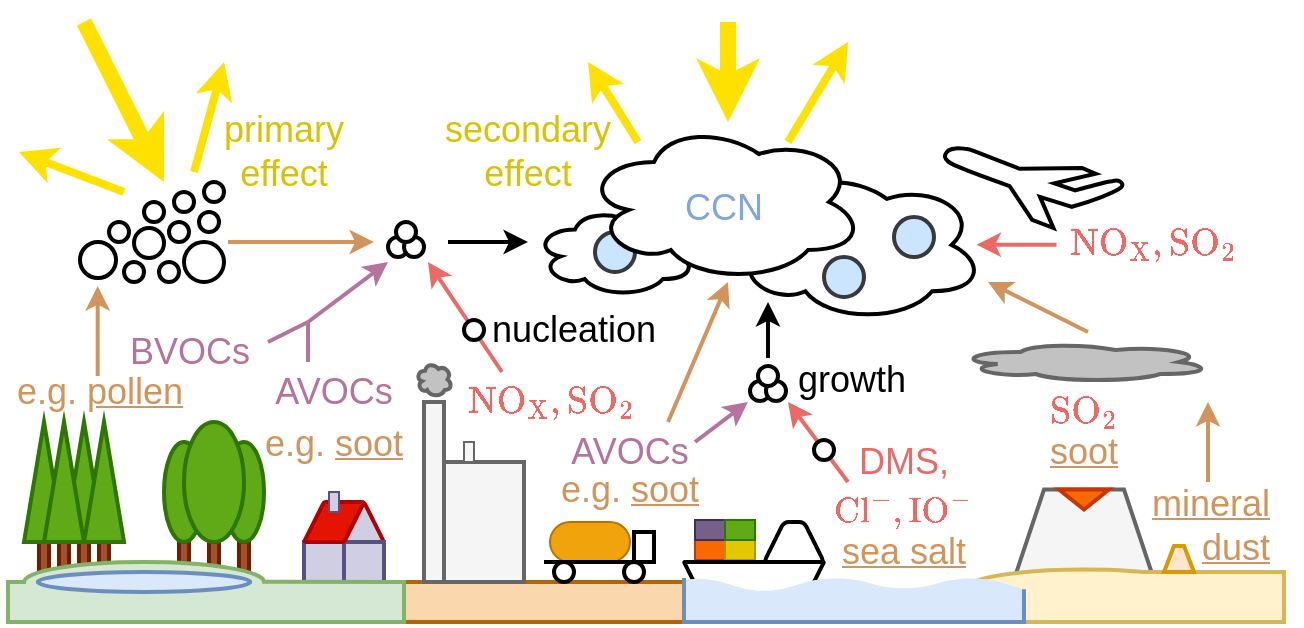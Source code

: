 <mxfile version="20.8.16" type="device"><diagram id="yYLD6bl5n5RT6UZHG3lN" name="Page-1"><mxGraphModel dx="734" dy="458" grid="1" gridSize="10" guides="1" tooltips="1" connect="1" arrows="1" fold="1" page="1" pageScale="1" pageWidth="827" pageHeight="1169" math="1" shadow="0"><root><mxCell id="0"/><mxCell id="1" parent="0"/><mxCell id="NB1ks3ADH_EdHZT1KbZ2-161" value="" style="ellipse;shape=cloud;whiteSpace=wrap;html=1;strokeWidth=2;" parent="1" vertex="1"><mxGeometry x="303.5" y="132.5" width="80" height="45" as="geometry"/></mxCell><mxCell id="RdmCtZ3X1dQ4g6wCya06-26" value="" style="ellipse;whiteSpace=wrap;html=1;aspect=fixed;rounded=0;shadow=0;labelBackgroundColor=none;labelBorderColor=none;strokeWidth=2;fillColor=#cce5ff;strokeColor=#36393d;" parent="1" vertex="1"><mxGeometry x="333.5" y="145" width="20" height="20" as="geometry"/></mxCell><mxCell id="NB1ks3ADH_EdHZT1KbZ2-160" value="" style="ellipse;shape=cloud;whiteSpace=wrap;html=1;strokeWidth=2;" parent="1" vertex="1"><mxGeometry x="398.5" y="113" width="129.5" height="77" as="geometry"/></mxCell><mxCell id="NB1ks3ADH_EdHZT1KbZ2-44" value="" style="rounded=0;whiteSpace=wrap;html=1;shadow=0;strokeColor=#C73500;strokeWidth=1;fillColor=#fa6800;fontColor=#000000;" parent="1" vertex="1"><mxGeometry x="383.5" y="299" width="15" height="10" as="geometry"/></mxCell><mxCell id="NB1ks3ADH_EdHZT1KbZ2-45" value="" style="rounded=0;whiteSpace=wrap;html=1;shadow=0;strokeColor=#B09500;strokeWidth=1;fillColor=#e3c800;fontColor=#000000;" parent="1" vertex="1"><mxGeometry x="398.5" y="299" width="15" height="10" as="geometry"/></mxCell><mxCell id="NB1ks3ADH_EdHZT1KbZ2-40" value="" style="shape=trapezoid;perimeter=trapezoidPerimeter;whiteSpace=wrap;html=1;fixedSize=1;rounded=1;shadow=0;strokeWidth=2;flipV=1;size=10;arcSize=1;" parent="1" vertex="1"><mxGeometry x="378" y="310" width="70" height="20" as="geometry"/></mxCell><mxCell id="NB1ks3ADH_EdHZT1KbZ2-37" value="" style="verticalLabelPosition=bottom;verticalAlign=top;html=1;shape=mxgraph.basic.wave2;dy=0.34;rounded=0;shadow=0;strokeColor=none;strokeWidth=2;fillColor=#dae8fc;" parent="1" vertex="1"><mxGeometry x="368" y="318" width="100" height="20" as="geometry"/></mxCell><mxCell id="NB1ks3ADH_EdHZT1KbZ2-66" value="" style="rounded=0;whiteSpace=wrap;html=1;shadow=0;strokeColor=#b46504;strokeWidth=2;fillColor=#fad7ac;" parent="1" vertex="1"><mxGeometry x="238" y="320" width="140" height="20" as="geometry"/></mxCell><mxCell id="NB1ks3ADH_EdHZT1KbZ2-54" value="" style="shape=trapezoid;perimeter=trapezoidPerimeter;whiteSpace=wrap;html=1;fixedSize=1;rounded=0;shadow=0;strokeWidth=2;fillColor=#f5f5f5;arcSize=0;strokeColor=#666666;fontColor=#333333;" parent="1" vertex="1"><mxGeometry x="538" y="273.75" width="80" height="60" as="geometry"/></mxCell><mxCell id="NB1ks3ADH_EdHZT1KbZ2-58" value="" style="ellipse;whiteSpace=wrap;html=1;strokeColor=#d6b656;strokeWidth=2;fillColor=#fff2cc;" parent="1" vertex="1"><mxGeometry x="518" y="313.75" width="120" height="20" as="geometry"/></mxCell><mxCell id="NB1ks3ADH_EdHZT1KbZ2-11" value="" style="rounded=0;whiteSpace=wrap;html=1;strokeColor=#6D1F00;strokeWidth=2;fillColor=#a0522d;fontColor=#ffffff;" parent="1" vertex="1"><mxGeometry x="55.5" y="300" width="5" height="20" as="geometry"/></mxCell><mxCell id="NB1ks3ADH_EdHZT1KbZ2-12" value="" style="rounded=0;whiteSpace=wrap;html=1;strokeColor=#6D1F00;strokeWidth=2;fillColor=#a0522d;fontColor=#ffffff;" parent="1" vertex="1"><mxGeometry x="65.5" y="300" width="5" height="20" as="geometry"/></mxCell><mxCell id="NB1ks3ADH_EdHZT1KbZ2-13" value="" style="rounded=0;whiteSpace=wrap;html=1;strokeColor=#6D1F00;strokeWidth=2;fillColor=#a0522d;fontColor=#ffffff;" parent="1" vertex="1"><mxGeometry x="75.5" y="300" width="5" height="20" as="geometry"/></mxCell><mxCell id="NB1ks3ADH_EdHZT1KbZ2-14" value="" style="rounded=0;whiteSpace=wrap;html=1;strokeColor=#6D1F00;strokeWidth=2;fillColor=#a0522d;fontColor=#ffffff;" parent="1" vertex="1"><mxGeometry x="85.5" y="300" width="5" height="20" as="geometry"/></mxCell><mxCell id="NB1ks3ADH_EdHZT1KbZ2-15" value="" style="rounded=0;whiteSpace=wrap;html=1;strokeColor=#6D1F00;strokeWidth=2;fillColor=#a0522d;fontColor=#ffffff;" parent="1" vertex="1"><mxGeometry x="140.5" y="300" width="5" height="20" as="geometry"/></mxCell><mxCell id="NB1ks3ADH_EdHZT1KbZ2-16" value="" style="rounded=0;whiteSpace=wrap;html=1;strokeColor=#6D1F00;strokeWidth=2;fillColor=#a0522d;fontColor=#ffffff;" parent="1" vertex="1"><mxGeometry x="125.5" y="300" width="5" height="20" as="geometry"/></mxCell><mxCell id="NB1ks3ADH_EdHZT1KbZ2-17" value="" style="rounded=0;whiteSpace=wrap;html=1;strokeColor=#6D1F00;strokeWidth=2;fillColor=#a0522d;fontColor=#ffffff;" parent="1" vertex="1"><mxGeometry x="155.5" y="300" width="5" height="20" as="geometry"/></mxCell><mxCell id="NB1ks3ADH_EdHZT1KbZ2-4" value="" style="triangle;whiteSpace=wrap;html=1;strokeColor=#2D7600;strokeWidth=2;fillColor=#60a917;direction=south;flipH=1;flipV=1;fontColor=#ffffff;" parent="1" vertex="1"><mxGeometry x="48" y="240" width="20" height="60" as="geometry"/></mxCell><mxCell id="NB1ks3ADH_EdHZT1KbZ2-6" value="" style="triangle;whiteSpace=wrap;html=1;strokeColor=#2D7600;strokeWidth=2;fillColor=#60a917;direction=south;flipH=1;flipV=1;fontColor=#ffffff;" parent="1" vertex="1"><mxGeometry x="68" y="240" width="20" height="60" as="geometry"/></mxCell><mxCell id="NB1ks3ADH_EdHZT1KbZ2-7" value="" style="triangle;whiteSpace=wrap;html=1;strokeColor=#2D7600;strokeWidth=2;fillColor=#60a917;direction=south;flipH=1;flipV=1;fontColor=#ffffff;" parent="1" vertex="1"><mxGeometry x="78" y="240" width="20" height="60" as="geometry"/></mxCell><mxCell id="NB1ks3ADH_EdHZT1KbZ2-5" value="" style="triangle;whiteSpace=wrap;html=1;strokeColor=#2D7600;strokeWidth=2;fillColor=#60a917;direction=south;flipH=1;flipV=1;fontColor=#ffffff;" parent="1" vertex="1"><mxGeometry x="58" y="240" width="20" height="60" as="geometry"/></mxCell><mxCell id="NB1ks3ADH_EdHZT1KbZ2-8" value="" style="ellipse;whiteSpace=wrap;html=1;strokeColor=#2D7600;strokeWidth=2;fillColor=#60a917;fontColor=#ffffff;" parent="1" vertex="1"><mxGeometry x="118" y="250" width="20" height="50" as="geometry"/></mxCell><mxCell id="NB1ks3ADH_EdHZT1KbZ2-10" value="" style="ellipse;whiteSpace=wrap;html=1;strokeColor=#2D7600;strokeWidth=2;fillColor=#60a917;fontColor=#ffffff;" parent="1" vertex="1"><mxGeometry x="148" y="250" width="20" height="50" as="geometry"/></mxCell><mxCell id="NB1ks3ADH_EdHZT1KbZ2-9" value="" style="ellipse;whiteSpace=wrap;html=1;strokeColor=#2D7600;strokeWidth=2;fillColor=#60a917;fontColor=#ffffff;" parent="1" vertex="1"><mxGeometry x="128" y="240" width="30" height="60" as="geometry"/></mxCell><mxCell id="NB1ks3ADH_EdHZT1KbZ2-18" value="" style="ellipse;whiteSpace=wrap;html=1;strokeColor=#82b366;strokeWidth=2;fillColor=#d5e8d4;" parent="1" vertex="1"><mxGeometry x="48" y="310" width="120" height="20" as="geometry"/></mxCell><mxCell id="NB1ks3ADH_EdHZT1KbZ2-20" value="" style="rounded=0;whiteSpace=wrap;html=1;strokeWidth=2;fillColor=#f5f5f5;fontColor=#333333;strokeColor=#666666;" parent="1" vertex="1"><mxGeometry x="248" y="260" width="50" height="60" as="geometry"/></mxCell><mxCell id="NB1ks3ADH_EdHZT1KbZ2-19" value="" style="rounded=0;whiteSpace=wrap;html=1;strokeWidth=2;fillColor=#f5f5f5;fontColor=#333333;strokeColor=#666666;" parent="1" vertex="1"><mxGeometry x="248" y="230" width="10" height="90" as="geometry"/></mxCell><mxCell id="NB1ks3ADH_EdHZT1KbZ2-21" value="" style="rounded=0;whiteSpace=wrap;html=1;strokeWidth=1;fillColor=#f5f5f5;fontColor=#333333;strokeColor=#666666;" parent="1" vertex="1"><mxGeometry x="268" y="250" width="5" height="10" as="geometry"/></mxCell><mxCell id="NB1ks3ADH_EdHZT1KbZ2-22" value="" style="triangle;whiteSpace=wrap;html=1;strokeColor=#B20000;strokeWidth=2;fillColor=#d0cee2;rotation=-90;rounded=1;shadow=0;arcSize=3;container=0;" parent="1" vertex="1"><mxGeometry x="208" y="280" width="20" height="20" as="geometry"/></mxCell><mxCell id="NB1ks3ADH_EdHZT1KbZ2-23" value="" style="rounded=0;whiteSpace=wrap;html=1;strokeColor=#56517e;strokeWidth=2;fillColor=#d0cee2;container=0;" parent="1" vertex="1"><mxGeometry x="188" y="300" width="20" height="20" as="geometry"/></mxCell><mxCell id="NB1ks3ADH_EdHZT1KbZ2-28" value="" style="rounded=0;whiteSpace=wrap;html=1;strokeColor=#56517e;strokeWidth=2;fillColor=#d0cee2;container=0;" parent="1" vertex="1"><mxGeometry x="208" y="300" width="20" height="20" as="geometry"/></mxCell><mxCell id="NB1ks3ADH_EdHZT1KbZ2-25" value="" style="shape=parallelogram;perimeter=parallelogramPerimeter;whiteSpace=wrap;html=1;fixedSize=1;strokeColor=#B20000;strokeWidth=2;fillColor=#e51400;fontColor=#ffffff;rounded=1;arcSize=2;size=10.0;container=0;perimeterSpacing=0;" parent="1" vertex="1"><mxGeometry x="188" y="280" width="30" height="20" as="geometry"/></mxCell><mxCell id="NB1ks3ADH_EdHZT1KbZ2-29" value="" style="rounded=0;whiteSpace=wrap;html=1;strokeWidth=1;fillColor=#d0cee2;strokeColor=#56517e;" parent="1" vertex="1"><mxGeometry x="200.5" y="275" width="5" height="10" as="geometry"/></mxCell><mxCell id="NB1ks3ADH_EdHZT1KbZ2-30" value="" style="rounded=1;whiteSpace=wrap;html=1;shadow=0;strokeColor=#BD7000;strokeWidth=1;fillColor=#f0a30a;arcSize=50;fontColor=#000000;" parent="1" vertex="1"><mxGeometry x="311" y="290" width="40" height="20" as="geometry"/></mxCell><mxCell id="NB1ks3ADH_EdHZT1KbZ2-33" value="" style="endArrow=none;html=1;rounded=0;strokeWidth=2;" parent="1" edge="1"><mxGeometry width="50" height="50" relative="1" as="geometry"><mxPoint x="308" y="310" as="sourcePoint"/><mxPoint x="358" y="310" as="targetPoint"/></mxGeometry></mxCell><mxCell id="NB1ks3ADH_EdHZT1KbZ2-35" value="" style="rounded=0;whiteSpace=wrap;html=1;shadow=0;strokeWidth=2;" parent="1" vertex="1"><mxGeometry x="353" y="295" width="10" height="15" as="geometry"/></mxCell><mxCell id="NB1ks3ADH_EdHZT1KbZ2-38" value="" style="verticalLabelPosition=bottom;verticalAlign=top;html=1;shape=mxgraph.basic.wave2;dy=0.27;rounded=0;shadow=0;strokeColor=none;strokeWidth=2;fillColor=#dae8fc;" parent="1" vertex="1"><mxGeometry x="438" y="318" width="100" height="20" as="geometry"/></mxCell><mxCell id="NB1ks3ADH_EdHZT1KbZ2-41" value="" style="shape=trapezoid;perimeter=trapezoidPerimeter;whiteSpace=wrap;html=1;fixedSize=1;rounded=1;shadow=0;strokeWidth=2;flipV=0;size=10;arcSize=5;" parent="1" vertex="1"><mxGeometry x="418" y="290" width="30" height="20" as="geometry"/></mxCell><mxCell id="NB1ks3ADH_EdHZT1KbZ2-42" value="" style="verticalLabelPosition=bottom;html=1;verticalAlign=top;strokeWidth=2;shape=mxgraph.lean_mapping.airplane_7;rounded=0;shadow=0;flipH=1;" parent="1" vertex="1"><mxGeometry x="508" y="103" width="90" height="40" as="geometry"/></mxCell><mxCell id="NB1ks3ADH_EdHZT1KbZ2-46" value="" style="rounded=0;whiteSpace=wrap;html=1;shadow=0;strokeColor=#432D57;strokeWidth=1;fillColor=#76608a;fontColor=#ffffff;" parent="1" vertex="1"><mxGeometry x="383.5" y="289" width="15" height="10" as="geometry"/></mxCell><mxCell id="NB1ks3ADH_EdHZT1KbZ2-47" value="" style="rounded=0;whiteSpace=wrap;html=1;shadow=0;strokeColor=#2D7600;strokeWidth=1;fillColor=#60a917;fontColor=#ffffff;" parent="1" vertex="1"><mxGeometry x="398.5" y="289" width="15" height="10" as="geometry"/></mxCell><mxCell id="NB1ks3ADH_EdHZT1KbZ2-50" value="" style="rounded=0;whiteSpace=wrap;html=1;shadow=0;strokeColor=none;strokeWidth=2;fillColor=#d5e8d4;" parent="1" vertex="1"><mxGeometry x="40.5" y="320" width="197.5" height="20" as="geometry"/></mxCell><mxCell id="NB1ks3ADH_EdHZT1KbZ2-51" value="" style="rounded=0;whiteSpace=wrap;html=1;shadow=0;strokeColor=none;strokeWidth=1;fillColor=#dae8fc;" parent="1" vertex="1"><mxGeometry x="378" y="330" width="210" height="10" as="geometry"/></mxCell><mxCell id="NB1ks3ADH_EdHZT1KbZ2-55" value="" style="verticalLabelPosition=bottom;verticalAlign=top;html=1;shape=mxgraph.basic.wave2;dy=0.36;rounded=0;shadow=0;strokeColor=none;strokeWidth=2;fillColor=#dae8fc;" parent="1" vertex="1"><mxGeometry x="508" y="318" width="100" height="20" as="geometry"/></mxCell><mxCell id="NB1ks3ADH_EdHZT1KbZ2-56" value="" style="verticalLabelPosition=bottom;verticalAlign=top;html=1;shape=mxgraph.basic.wave2;dy=0.27;rounded=0;shadow=0;strokeColor=none;strokeWidth=2;fillColor=#dae8fc;" parent="1" vertex="1"><mxGeometry x="578" y="318" width="100" height="20" as="geometry"/></mxCell><mxCell id="NB1ks3ADH_EdHZT1KbZ2-57" value="" style="triangle;whiteSpace=wrap;html=1;rounded=0;shadow=0;strokeColor=#C73500;strokeWidth=2;fillColor=#fa6800;rotation=90;fontColor=#000000;" parent="1" vertex="1"><mxGeometry x="573" y="266.25" width="10" height="25" as="geometry"/></mxCell><mxCell id="NB1ks3ADH_EdHZT1KbZ2-31" value="" style="ellipse;whiteSpace=wrap;html=1;aspect=fixed;rounded=1;shadow=0;strokeWidth=2;" parent="1" vertex="1"><mxGeometry x="313" y="310" width="10" height="10" as="geometry"/></mxCell><mxCell id="NB1ks3ADH_EdHZT1KbZ2-32" value="" style="ellipse;whiteSpace=wrap;html=1;aspect=fixed;rounded=1;shadow=0;strokeWidth=2;" parent="1" vertex="1"><mxGeometry x="348" y="310" width="10" height="10" as="geometry"/></mxCell><mxCell id="NB1ks3ADH_EdHZT1KbZ2-60" value="" style="endArrow=none;html=1;rounded=0;shadow=0;sketch=0;strokeWidth=2;elbow=vertical;exitX=0;exitY=0;exitDx=0;exitDy=0;fillColor=#d5e8d4;strokeColor=#82b366;entryX=0.043;entryY=0;entryDx=0;entryDy=0;entryPerimeter=0;" parent="1" source="NB1ks3ADH_EdHZT1KbZ2-50" target="NB1ks3ADH_EdHZT1KbZ2-50" edge="1"><mxGeometry width="50" height="50" relative="1" as="geometry"><mxPoint x="118" y="340" as="sourcePoint"/><mxPoint x="28" y="320" as="targetPoint"/></mxGeometry></mxCell><mxCell id="NB1ks3ADH_EdHZT1KbZ2-63" value="" style="ellipse;whiteSpace=wrap;html=1;strokeColor=#6c8ebf;strokeWidth=2;fillColor=#dae8fc;" parent="1" vertex="1"><mxGeometry x="54.88" y="315" width="106.25" height="10" as="geometry"/></mxCell><mxCell id="NB1ks3ADH_EdHZT1KbZ2-64" value="" style="endArrow=none;html=1;rounded=0;shadow=0;sketch=0;strokeWidth=2;elbow=vertical;entryX=1;entryY=0;entryDx=0;entryDy=0;fillColor=#d5e8d4;strokeColor=#82b366;exitX=0.641;exitY=-0.005;exitDx=0;exitDy=0;exitPerimeter=0;" parent="1" source="NB1ks3ADH_EdHZT1KbZ2-50" target="NB1ks3ADH_EdHZT1KbZ2-50" edge="1"><mxGeometry width="50" height="50" relative="1" as="geometry"><mxPoint x="178" y="310" as="sourcePoint"/><mxPoint x="234.562" y="319.98" as="targetPoint"/></mxGeometry></mxCell><mxCell id="NB1ks3ADH_EdHZT1KbZ2-65" value="" style="endArrow=none;html=1;rounded=0;shadow=0;sketch=0;strokeWidth=2;edgeStyle=elbowEdgeStyle;movable=1;resizable=1;rotatable=1;deletable=1;editable=1;connectable=1;elbow=vertical;fillColor=#d5e8d4;strokeColor=#82b366;" parent="1" edge="1"><mxGeometry width="50" height="50" relative="1" as="geometry"><mxPoint x="40" y="319" as="sourcePoint"/><mxPoint x="238" y="319" as="targetPoint"/><Array as="points"><mxPoint x="190.5" y="340"/></Array></mxGeometry></mxCell><mxCell id="NB1ks3ADH_EdHZT1KbZ2-67" value="BVOCs" style="text;html=1;strokeColor=none;fillColor=none;align=center;verticalAlign=middle;whiteSpace=wrap;rounded=0;shadow=0;strokeWidth=2;fontColor=#B5739D;fontSize=18;" parent="1" vertex="1"><mxGeometry x="101.13" y="190" width="60" height="30" as="geometry"/></mxCell><mxCell id="NB1ks3ADH_EdHZT1KbZ2-69" value="e.g. &lt;u&gt;pollen&lt;/u&gt;" style="text;html=1;strokeColor=none;fillColor=none;align=center;verticalAlign=middle;whiteSpace=wrap;rounded=0;shadow=0;strokeWidth=2;fontColor=#D1945C;fontSize=18;" parent="1" vertex="1"><mxGeometry x="40.5" y="210" width="90" height="30" as="geometry"/></mxCell><mxCell id="NB1ks3ADH_EdHZT1KbZ2-70" value="AVOCs" style="text;html=1;strokeColor=none;fillColor=none;align=center;verticalAlign=middle;whiteSpace=wrap;rounded=0;shadow=0;strokeWidth=2;fontColor=#B5739D;fontSize=18;" parent="1" vertex="1"><mxGeometry x="173" y="210" width="60" height="30" as="geometry"/></mxCell><mxCell id="NB1ks3ADH_EdHZT1KbZ2-71" value="e.g. &lt;u&gt;soot&lt;/u&gt;" style="text;html=1;strokeColor=none;fillColor=none;align=center;verticalAlign=middle;whiteSpace=wrap;rounded=0;shadow=0;strokeWidth=2;fontColor=#D1945C;fontSize=18;" parent="1" vertex="1"><mxGeometry x="163" y="236.25" width="80" height="30" as="geometry"/></mxCell><mxCell id="NB1ks3ADH_EdHZT1KbZ2-72" value="$$\text{NO}_\text{X}, \text{SO}_2$$" style="text;html=1;strokeColor=none;fillColor=none;align=center;verticalAlign=middle;whiteSpace=wrap;rounded=0;shadow=0;strokeWidth=2;fontColor=#EA6B66;fontSize=16;" parent="1" vertex="1"><mxGeometry x="262" y="215" width="100" height="30" as="geometry"/></mxCell><mxCell id="NB1ks3ADH_EdHZT1KbZ2-74" value="e.g. &lt;u&gt;soot&lt;/u&gt;" style="text;html=1;strokeColor=none;fillColor=none;align=center;verticalAlign=middle;whiteSpace=wrap;rounded=0;shadow=0;strokeWidth=2;fontColor=#D1945C;fontSize=18;" parent="1" vertex="1"><mxGeometry x="311" y="259" width="80" height="30" as="geometry"/></mxCell><mxCell id="NB1ks3ADH_EdHZT1KbZ2-75" value="&lt;u&gt;sea salt&lt;/u&gt;" style="text;html=1;strokeColor=none;fillColor=none;align=center;verticalAlign=middle;whiteSpace=wrap;rounded=0;shadow=0;strokeWidth=2;fontColor=#D1945C;fontSize=18;" parent="1" vertex="1"><mxGeometry x="448" y="290" width="80" height="30" as="geometry"/></mxCell><mxCell id="NB1ks3ADH_EdHZT1KbZ2-76" value="&lt;u&gt;mineral dust&lt;/u&gt;" style="text;html=1;strokeColor=none;fillColor=none;align=right;verticalAlign=middle;whiteSpace=wrap;rounded=0;shadow=0;strokeWidth=2;fontColor=#D1945C;fontSize=18;" parent="1" vertex="1"><mxGeometry x="593" y="270" width="80" height="43.75" as="geometry"/></mxCell><mxCell id="NB1ks3ADH_EdHZT1KbZ2-77" value="$$\text{SO}_2$$" style="text;html=1;strokeColor=none;fillColor=none;align=center;verticalAlign=middle;whiteSpace=wrap;rounded=0;shadow=0;strokeWidth=2;fontColor=#EA6B66;fontSize=16;glass=0;" parent="1" vertex="1"><mxGeometry x="548" y="220" width="60" height="30" as="geometry"/></mxCell><mxCell id="NB1ks3ADH_EdHZT1KbZ2-78" value="&lt;u&gt;soot&lt;/u&gt;" style="text;html=1;strokeColor=none;fillColor=none;align=center;verticalAlign=middle;whiteSpace=wrap;rounded=0;shadow=0;strokeWidth=2;fontColor=#D1945C;fontSize=18;" parent="1" vertex="1"><mxGeometry x="548" y="240" width="60" height="30" as="geometry"/></mxCell><mxCell id="NB1ks3ADH_EdHZT1KbZ2-79" value="AVOCs" style="text;html=1;strokeColor=none;fillColor=none;align=center;verticalAlign=middle;whiteSpace=wrap;rounded=0;shadow=0;strokeWidth=2;fontColor=#B5739D;fontSize=18;" parent="1" vertex="1"><mxGeometry x="321" y="240" width="60" height="30" as="geometry"/></mxCell><mxCell id="NB1ks3ADH_EdHZT1KbZ2-81" value="" style="ellipse;whiteSpace=wrap;html=1;aspect=fixed;rounded=0;shadow=0;labelBackgroundColor=none;labelBorderColor=none;strokeWidth=2;" parent="1" vertex="1"><mxGeometry x="76" y="150" width="18" height="18" as="geometry"/></mxCell><mxCell id="NB1ks3ADH_EdHZT1KbZ2-84" value="" style="ellipse;whiteSpace=wrap;html=1;aspect=fixed;rounded=0;shadow=0;labelBackgroundColor=none;labelBorderColor=none;strokeWidth=2;" parent="1" vertex="1"><mxGeometry x="90.5" y="140" width="10" height="10" as="geometry"/></mxCell><mxCell id="NB1ks3ADH_EdHZT1KbZ2-85" value="" style="ellipse;whiteSpace=wrap;html=1;aspect=fixed;rounded=0;shadow=0;labelBackgroundColor=none;labelBorderColor=none;strokeWidth=2;" parent="1" vertex="1"><mxGeometry x="98" y="160" width="10" height="10" as="geometry"/></mxCell><mxCell id="NB1ks3ADH_EdHZT1KbZ2-86" value="" style="ellipse;whiteSpace=wrap;html=1;aspect=fixed;rounded=0;shadow=0;labelBackgroundColor=none;labelBorderColor=none;strokeWidth=2;" parent="1" vertex="1"><mxGeometry x="103.01" y="143" width="15" height="15" as="geometry"/></mxCell><mxCell id="NB1ks3ADH_EdHZT1KbZ2-87" value="" style="ellipse;whiteSpace=wrap;html=1;aspect=fixed;rounded=0;shadow=0;labelBackgroundColor=none;labelBorderColor=none;strokeWidth=2;" parent="1" vertex="1"><mxGeometry x="108" y="130" width="10" height="10" as="geometry"/></mxCell><mxCell id="NB1ks3ADH_EdHZT1KbZ2-88" value="" style="ellipse;whiteSpace=wrap;html=1;aspect=fixed;rounded=0;shadow=0;labelBackgroundColor=none;labelBorderColor=none;strokeWidth=2;" parent="1" vertex="1"><mxGeometry x="115.5" y="160" width="10" height="10" as="geometry"/></mxCell><mxCell id="NB1ks3ADH_EdHZT1KbZ2-89" value="" style="ellipse;whiteSpace=wrap;html=1;aspect=fixed;rounded=0;shadow=0;labelBackgroundColor=none;labelBorderColor=none;strokeWidth=2;" parent="1" vertex="1"><mxGeometry x="120.5" y="140" width="10" height="10" as="geometry"/></mxCell><mxCell id="NB1ks3ADH_EdHZT1KbZ2-90" value="" style="ellipse;whiteSpace=wrap;html=1;aspect=fixed;rounded=0;shadow=0;labelBackgroundColor=none;labelBorderColor=none;strokeWidth=2;" parent="1" vertex="1"><mxGeometry x="128" y="150" width="20" height="20" as="geometry"/></mxCell><mxCell id="NB1ks3ADH_EdHZT1KbZ2-91" value="" style="ellipse;whiteSpace=wrap;html=1;aspect=fixed;rounded=0;shadow=0;labelBackgroundColor=none;labelBorderColor=none;strokeWidth=2;" parent="1" vertex="1"><mxGeometry x="123" y="125" width="10" height="10" as="geometry"/></mxCell><mxCell id="NB1ks3ADH_EdHZT1KbZ2-92" value="" style="ellipse;whiteSpace=wrap;html=1;aspect=fixed;rounded=0;shadow=0;labelBackgroundColor=none;labelBorderColor=none;strokeWidth=2;" parent="1" vertex="1"><mxGeometry x="135.5" y="135" width="10" height="10" as="geometry"/></mxCell><mxCell id="NB1ks3ADH_EdHZT1KbZ2-94" value="" style="ellipse;whiteSpace=wrap;html=1;aspect=fixed;rounded=0;shadow=0;labelBackgroundColor=none;labelBorderColor=none;strokeWidth=2;" parent="1" vertex="1"><mxGeometry x="138" y="120" width="10" height="10" as="geometry"/></mxCell><mxCell id="NB1ks3ADH_EdHZT1KbZ2-96" value="" style="endArrow=classic;html=1;rounded=0;shadow=0;sketch=0;strokeWidth=8;fontColor=#7EA6E0;elbow=vertical;fillColor=#e3c800;strokeColor=#FFE100;" parent="1" edge="1"><mxGeometry width="50" height="50" relative="1" as="geometry"><mxPoint x="78" y="40" as="sourcePoint"/><mxPoint x="118" y="120" as="targetPoint"/></mxGeometry></mxCell><mxCell id="NB1ks3ADH_EdHZT1KbZ2-97" value="" style="endArrow=none;html=1;rounded=0;shadow=0;sketch=0;strokeWidth=4;fontColor=#7EA6E0;elbow=vertical;fillColor=#e3c800;strokeColor=#FFE100;startArrow=classic;startFill=1;endFill=0;" parent="1" edge="1"><mxGeometry width="50" height="50" relative="1" as="geometry"><mxPoint x="45.5" y="105" as="sourcePoint"/><mxPoint x="98" y="125" as="targetPoint"/></mxGeometry></mxCell><mxCell id="NB1ks3ADH_EdHZT1KbZ2-98" value="" style="endArrow=none;html=1;rounded=0;shadow=0;sketch=0;strokeWidth=4;fontColor=#7EA6E0;elbow=vertical;fillColor=#e3c800;strokeColor=#FFE100;startArrow=classic;startFill=1;endFill=0;" parent="1" edge="1"><mxGeometry width="50" height="50" relative="1" as="geometry"><mxPoint x="148" y="60" as="sourcePoint"/><mxPoint x="133" y="115" as="targetPoint"/></mxGeometry></mxCell><mxCell id="NB1ks3ADH_EdHZT1KbZ2-103" value="" style="ellipse;shape=cloud;whiteSpace=wrap;html=1;strokeWidth=2;" parent="1" vertex="1"><mxGeometry x="328" y="90" width="140" height="80" as="geometry"/></mxCell><mxCell id="NB1ks3ADH_EdHZT1KbZ2-104" value="" style="endArrow=none;html=1;rounded=0;shadow=0;sketch=0;strokeWidth=4;fontColor=#7EA6E0;elbow=vertical;fillColor=#e3c800;strokeColor=#FFE100;startArrow=classic;startFill=1;endFill=0;" parent="1" edge="1"><mxGeometry x="-1" y="113" width="50" height="50" relative="1" as="geometry"><mxPoint x="460" y="50" as="sourcePoint"/><mxPoint x="430" y="100" as="targetPoint"/><mxPoint x="1" y="-7" as="offset"/></mxGeometry></mxCell><mxCell id="NB1ks3ADH_EdHZT1KbZ2-105" value="" style="endArrow=none;html=1;rounded=0;shadow=0;sketch=0;strokeWidth=4;fontColor=#7EA6E0;elbow=vertical;fillColor=#e3c800;strokeColor=#FFE100;startArrow=classic;startFill=1;endFill=0;" parent="1" edge="1"><mxGeometry x="-1" y="113" width="50" height="50" relative="1" as="geometry"><mxPoint x="330" y="60" as="sourcePoint"/><mxPoint x="355" y="100" as="targetPoint"/><mxPoint x="1" y="-7" as="offset"/></mxGeometry></mxCell><mxCell id="NB1ks3ADH_EdHZT1KbZ2-116" value="$$\text{NO}_\text{X}, \text{SO}_2$$" style="text;strokeColor=none;fillColor=none;align=center;verticalAlign=middle;rounded=0;shadow=0;strokeWidth=2;fontColor=#EA6B66;html=1;whiteSpace=wrap;labelBorderColor=none;labelBackgroundColor=none;fontSize=16;fontStyle=0;horizontal=1;" parent="1" vertex="1"><mxGeometry x="568" y="135.5" width="90" height="30" as="geometry"/></mxCell><mxCell id="NB1ks3ADH_EdHZT1KbZ2-118" value="CCN" style="text;html=1;strokeColor=none;fillColor=none;align=center;verticalAlign=middle;whiteSpace=wrap;rounded=0;shadow=0;strokeWidth=2;fontColor=#7EA6E0;fontSize=18;" parent="1" vertex="1"><mxGeometry x="363" y="113" width="70" height="40" as="geometry"/></mxCell><mxCell id="NB1ks3ADH_EdHZT1KbZ2-130" value="" style="rounded=0;whiteSpace=wrap;html=1;shadow=0;labelBackgroundColor=none;labelBorderColor=none;strokeColor=none;strokeWidth=2;fontSize=18;fillColor=#fff2cc;" parent="1" vertex="1"><mxGeometry x="548" y="316" width="130" height="25" as="geometry"/></mxCell><mxCell id="NB1ks3ADH_EdHZT1KbZ2-136" value="" style="endArrow=none;html=1;rounded=0;shadow=0;sketch=0;strokeWidth=2;edgeStyle=elbowEdgeStyle;movable=1;resizable=1;rotatable=1;deletable=1;editable=1;connectable=1;elbow=vertical;fillColor=#fff2cc;strokeColor=#d6b656;" parent="1" edge="1"><mxGeometry width="50" height="50" relative="1" as="geometry"><mxPoint x="548" y="330" as="sourcePoint"/><mxPoint x="678" y="320" as="targetPoint"/><Array as="points"><mxPoint x="618" y="340"/></Array></mxGeometry></mxCell><mxCell id="NB1ks3ADH_EdHZT1KbZ2-138" value="" style="endArrow=none;html=1;rounded=0;shadow=0;sketch=0;strokeWidth=2;edgeStyle=elbowEdgeStyle;movable=1;resizable=1;rotatable=1;deletable=1;editable=1;connectable=1;elbow=vertical;fillColor=#fff2cc;strokeColor=#d6b656;exitX=0.25;exitY=0;exitDx=0;exitDy=0;" parent="1" edge="1"><mxGeometry width="50" height="50" relative="1" as="geometry"><mxPoint x="607.5" y="315" as="sourcePoint"/><mxPoint x="678" y="340" as="targetPoint"/><Array as="points"><mxPoint x="645" y="315"/><mxPoint x="645" y="315"/></Array></mxGeometry></mxCell><mxCell id="NB1ks3ADH_EdHZT1KbZ2-59" value="" style="endArrow=none;html=1;rounded=0;shadow=0;sketch=0;strokeWidth=2;edgeStyle=elbowEdgeStyle;movable=1;resizable=1;rotatable=1;deletable=1;editable=1;connectable=1;elbow=vertical;fillColor=#dae8fc;strokeColor=#6c8ebf;entryX=0;entryY=0.304;entryDx=0;entryDy=0;entryPerimeter=0;" parent="1" target="NB1ks3ADH_EdHZT1KbZ2-130" edge="1"><mxGeometry width="50" height="50" relative="1" as="geometry"><mxPoint x="378" y="318" as="sourcePoint"/><mxPoint x="578" y="320" as="targetPoint"/><Array as="points"><mxPoint x="528" y="340"/></Array></mxGeometry></mxCell><mxCell id="NB1ks3ADH_EdHZT1KbZ2-131" value="" style="shape=trapezoid;perimeter=trapezoidPerimeter;whiteSpace=wrap;html=1;fixedSize=1;rounded=0;shadow=0;labelBackgroundColor=none;labelBorderColor=none;strokeColor=#d79b00;strokeWidth=2;fontSize=18;fillColor=#ffe6cc;size=5;" parent="1" vertex="1"><mxGeometry x="618" y="302" width="15" height="13" as="geometry"/></mxCell><mxCell id="NB1ks3ADH_EdHZT1KbZ2-150" value="" style="endArrow=classic;html=1;rounded=0;shadow=0;sketch=0;strokeWidth=8;fontColor=#7EA6E0;elbow=vertical;fillColor=#e3c800;strokeColor=#FFE100;" parent="1" edge="1"><mxGeometry width="50" height="50" relative="1" as="geometry"><mxPoint x="400" y="40" as="sourcePoint"/><mxPoint x="400" y="90" as="targetPoint"/></mxGeometry></mxCell><mxCell id="NB1ks3ADH_EdHZT1KbZ2-154" value="primary&lt;br&gt;effect" style="text;html=1;strokeColor=none;fillColor=none;align=center;verticalAlign=middle;whiteSpace=wrap;rounded=0;shadow=0;labelBackgroundColor=none;labelBorderColor=none;strokeWidth=2;fontSize=18;fontColor=#DBC200;" parent="1" vertex="1"><mxGeometry x="148" y="90" width="60" height="30" as="geometry"/></mxCell><mxCell id="NB1ks3ADH_EdHZT1KbZ2-157" value="secondary&lt;br&gt;effect" style="text;html=1;strokeColor=none;fillColor=none;align=center;verticalAlign=middle;whiteSpace=wrap;rounded=0;shadow=0;labelBackgroundColor=none;labelBorderColor=none;strokeWidth=2;fontSize=18;fontColor=#DBC200;" parent="1" vertex="1"><mxGeometry x="255" y="90" width="90" height="30" as="geometry"/></mxCell><mxCell id="NB1ks3ADH_EdHZT1KbZ2-165" value="" style="ellipse;shape=cloud;whiteSpace=wrap;html=1;strokeWidth=2;fillColor=#C2C2C2;fontColor=#333333;strokeColor=#666666;" parent="1" vertex="1"><mxGeometry x="514.5" y="200" width="127" height="20" as="geometry"/></mxCell><mxCell id="NB1ks3ADH_EdHZT1KbZ2-167" value="" style="ellipse;shape=cloud;whiteSpace=wrap;html=1;strokeWidth=2;fillColor=#C2C2C2;fontColor=#333333;strokeColor=#666666;" parent="1" vertex="1"><mxGeometry x="244" y="210" width="18" height="17.5" as="geometry"/></mxCell><mxCell id="RdmCtZ3X1dQ4g6wCya06-6" value="" style="endArrow=classic;html=1;rounded=0;strokeWidth=2;fontColor=default;strokeColor=#D1945C;" parent="1" edge="1"><mxGeometry x="-1" y="-41" width="50" height="50" relative="1" as="geometry"><mxPoint x="84.83" y="217" as="sourcePoint"/><mxPoint x="84.83" y="172" as="targetPoint"/><mxPoint x="-1" y="10" as="offset"/></mxGeometry></mxCell><mxCell id="RdmCtZ3X1dQ4g6wCya06-7" value="" style="endArrow=classic;html=1;rounded=0;strokeColor=#B5739D;strokeWidth=2;fontColor=#B5739D;" parent="1" edge="1"><mxGeometry width="50" height="50" relative="1" as="geometry"><mxPoint x="190" y="190" as="sourcePoint"/><mxPoint x="230" y="160" as="targetPoint"/></mxGeometry></mxCell><mxCell id="RdmCtZ3X1dQ4g6wCya06-8" value="" style="endArrow=classic;html=1;rounded=0;strokeColor=#EA6B66;strokeWidth=2;fontColor=default;exitX=0.25;exitY=0;exitDx=0;exitDy=0;" parent="1" source="NB1ks3ADH_EdHZT1KbZ2-72" edge="1"><mxGeometry width="50" height="50" relative="1" as="geometry"><mxPoint x="280" y="210" as="sourcePoint"/><mxPoint x="250" y="160" as="targetPoint"/></mxGeometry></mxCell><mxCell id="RdmCtZ3X1dQ4g6wCya06-9" value="" style="ellipse;whiteSpace=wrap;html=1;aspect=fixed;rounded=0;shadow=0;labelBackgroundColor=none;labelBorderColor=none;strokeWidth=2;" parent="1" vertex="1"><mxGeometry x="268" y="189" width="10" height="10" as="geometry"/></mxCell><mxCell id="RdmCtZ3X1dQ4g6wCya06-16" value="" style="endArrow=classic;html=1;rounded=0;strokeColor=default;strokeWidth=2;fontColor=#B5739D;" parent="1" edge="1"><mxGeometry width="50" height="50" relative="1" as="geometry"><mxPoint x="260" y="150" as="sourcePoint"/><mxPoint x="300" y="150" as="targetPoint"/></mxGeometry></mxCell><mxCell id="RdmCtZ3X1dQ4g6wCya06-17" value="" style="group" parent="1" vertex="1" connectable="0"><mxGeometry x="230" y="140" width="18" height="17.5" as="geometry"/></mxCell><mxCell id="RdmCtZ3X1dQ4g6wCya06-11" value="" style="ellipse;whiteSpace=wrap;html=1;aspect=fixed;rounded=0;shadow=0;labelBackgroundColor=none;labelBorderColor=none;strokeWidth=2;" parent="RdmCtZ3X1dQ4g6wCya06-17" vertex="1"><mxGeometry y="7.5" width="10" height="10" as="geometry"/></mxCell><mxCell id="RdmCtZ3X1dQ4g6wCya06-12" value="" style="ellipse;whiteSpace=wrap;html=1;aspect=fixed;rounded=0;shadow=0;labelBackgroundColor=none;labelBorderColor=none;strokeWidth=2;" parent="RdmCtZ3X1dQ4g6wCya06-17" vertex="1"><mxGeometry x="8" y="7.5" width="10" height="10" as="geometry"/></mxCell><mxCell id="RdmCtZ3X1dQ4g6wCya06-15" value="" style="ellipse;whiteSpace=wrap;html=1;aspect=fixed;rounded=0;shadow=0;labelBackgroundColor=none;labelBorderColor=none;strokeWidth=2;" parent="RdmCtZ3X1dQ4g6wCya06-17" vertex="1"><mxGeometry x="4" width="10" height="10" as="geometry"/></mxCell><mxCell id="RdmCtZ3X1dQ4g6wCya06-20" value="" style="endArrow=none;html=1;rounded=0;strokeColor=#B5739D;strokeWidth=2;fontColor=#B5739D;" parent="1" edge="1"><mxGeometry width="50" height="50" relative="1" as="geometry"><mxPoint x="190" y="210" as="sourcePoint"/><mxPoint x="190" y="190" as="targetPoint"/></mxGeometry></mxCell><mxCell id="RdmCtZ3X1dQ4g6wCya06-21" value="" style="endArrow=none;html=1;rounded=0;strokeColor=#B5739D;strokeWidth=2;fontColor=#B5739D;" parent="1" edge="1"><mxGeometry width="50" height="50" relative="1" as="geometry"><mxPoint x="190" y="190" as="sourcePoint"/><mxPoint x="170" y="200" as="targetPoint"/></mxGeometry></mxCell><mxCell id="RdmCtZ3X1dQ4g6wCya06-23" value="" style="endArrow=classic;html=1;rounded=0;strokeColor=#D1945C;strokeWidth=2;fontColor=#B5739D;" parent="1" edge="1"><mxGeometry width="50" height="50" relative="1" as="geometry"><mxPoint x="150" y="150" as="sourcePoint"/><mxPoint x="223" y="150" as="targetPoint"/></mxGeometry></mxCell><mxCell id="RdmCtZ3X1dQ4g6wCya06-24" value="" style="ellipse;whiteSpace=wrap;html=1;aspect=fixed;rounded=0;shadow=0;labelBackgroundColor=none;labelBorderColor=none;strokeWidth=2;fillColor=#cce5ff;strokeColor=#36393d;gradientDirection=radial;" parent="1" vertex="1"><mxGeometry x="448" y="157.5" width="20" height="20" as="geometry"/></mxCell><mxCell id="RdmCtZ3X1dQ4g6wCya06-25" value="" style="ellipse;whiteSpace=wrap;html=1;aspect=fixed;rounded=0;shadow=0;labelBackgroundColor=none;labelBorderColor=none;strokeWidth=2;fillColor=#cce5ff;strokeColor=#36393d;gradientDirection=radial;" parent="1" vertex="1"><mxGeometry x="483" y="137.5" width="20" height="20" as="geometry"/></mxCell><mxCell id="RdmCtZ3X1dQ4g6wCya06-27" value="nucleation" style="text;html=1;strokeColor=none;fillColor=none;align=center;verticalAlign=middle;whiteSpace=wrap;rounded=0;shadow=0;labelBackgroundColor=none;labelBorderColor=none;strokeWidth=2;fontSize=18;fontColor=default;" parent="1" vertex="1"><mxGeometry x="277" y="179" width="92" height="30" as="geometry"/></mxCell><mxCell id="RdmCtZ3X1dQ4g6wCya06-28" value="growth" style="text;html=1;strokeColor=none;fillColor=none;align=center;verticalAlign=middle;whiteSpace=wrap;rounded=0;shadow=0;labelBackgroundColor=none;labelBorderColor=none;strokeWidth=2;fontSize=18;fontColor=default;" parent="1" vertex="1"><mxGeometry x="416" y="203.75" width="92" height="30" as="geometry"/></mxCell><mxCell id="RdmCtZ3X1dQ4g6wCya06-30" value="" style="endArrow=classic;html=1;rounded=0;strokeWidth=2;fontColor=default;strokeColor=#D1945C;" parent="1" edge="1"><mxGeometry x="-1" y="-41" width="50" height="50" relative="1" as="geometry"><mxPoint x="640" y="270" as="sourcePoint"/><mxPoint x="640" y="230" as="targetPoint"/><mxPoint x="-1" y="10" as="offset"/></mxGeometry></mxCell><mxCell id="RdmCtZ3X1dQ4g6wCya06-31" value="$$\text{Cl}^-, \text{IO}^-$$" style="text;strokeColor=none;fillColor=none;align=center;verticalAlign=middle;rounded=0;shadow=0;strokeWidth=2;fontColor=#EA6B66;html=1;whiteSpace=wrap;labelBorderColor=none;labelBackgroundColor=none;fontSize=15;fontStyle=0" parent="1" vertex="1"><mxGeometry x="443" y="269" width="90" height="30" as="geometry"/></mxCell><mxCell id="RdmCtZ3X1dQ4g6wCya06-32" value="DMS," style="text;html=1;strokeColor=none;fillColor=none;align=center;verticalAlign=middle;whiteSpace=wrap;rounded=0;shadow=0;strokeWidth=2;fontColor=#EA6B66;fontSize=18;" parent="1" vertex="1"><mxGeometry x="450" y="245" width="76" height="30" as="geometry"/></mxCell><mxCell id="RdmCtZ3X1dQ4g6wCya06-34" value="" style="endArrow=classic;html=1;rounded=0;strokeColor=#EA6B66;strokeWidth=2;fontColor=default;" parent="1" edge="1"><mxGeometry x="-1" y="-10" width="50" height="50" relative="1" as="geometry"><mxPoint x="460" y="270" as="sourcePoint"/><mxPoint x="430" y="230" as="targetPoint"/><mxPoint as="offset"/></mxGeometry></mxCell><mxCell id="RdmCtZ3X1dQ4g6wCya06-36" value="" style="ellipse;whiteSpace=wrap;html=1;aspect=fixed;rounded=0;shadow=0;labelBackgroundColor=none;labelBorderColor=none;strokeWidth=2;" parent="1" vertex="1"><mxGeometry x="443" y="249" width="10" height="10" as="geometry"/></mxCell><mxCell id="RdmCtZ3X1dQ4g6wCya06-37" value="" style="endArrow=classic;html=1;rounded=0;strokeColor=#B5739D;strokeWidth=2;fontColor=#B5739D;" parent="1" edge="1"><mxGeometry width="50" height="50" relative="1" as="geometry"><mxPoint x="383.5" y="250" as="sourcePoint"/><mxPoint x="410" y="230" as="targetPoint"/></mxGeometry></mxCell><mxCell id="RdmCtZ3X1dQ4g6wCya06-38" value="" style="group" parent="1" vertex="1" connectable="0"><mxGeometry x="411" y="212" width="18" height="17.5" as="geometry"/></mxCell><mxCell id="RdmCtZ3X1dQ4g6wCya06-39" value="" style="ellipse;whiteSpace=wrap;html=1;aspect=fixed;rounded=0;shadow=0;labelBackgroundColor=none;labelBorderColor=none;strokeWidth=2;" parent="RdmCtZ3X1dQ4g6wCya06-38" vertex="1"><mxGeometry y="7.5" width="10" height="10" as="geometry"/></mxCell><mxCell id="RdmCtZ3X1dQ4g6wCya06-40" value="" style="ellipse;whiteSpace=wrap;html=1;aspect=fixed;rounded=0;shadow=0;labelBackgroundColor=none;labelBorderColor=none;strokeWidth=2;" parent="RdmCtZ3X1dQ4g6wCya06-38" vertex="1"><mxGeometry x="8" y="7.5" width="10" height="10" as="geometry"/></mxCell><mxCell id="RdmCtZ3X1dQ4g6wCya06-41" value="" style="ellipse;whiteSpace=wrap;html=1;aspect=fixed;rounded=0;shadow=0;labelBackgroundColor=none;labelBorderColor=none;strokeWidth=2;" parent="RdmCtZ3X1dQ4g6wCya06-38" vertex="1"><mxGeometry x="4" width="10" height="10" as="geometry"/></mxCell><mxCell id="RdmCtZ3X1dQ4g6wCya06-42" value="" style="endArrow=classic;html=1;rounded=0;strokeColor=default;strokeWidth=2;fontColor=#B5739D;" parent="1" edge="1"><mxGeometry width="50" height="50" relative="1" as="geometry"><mxPoint x="420" y="208" as="sourcePoint"/><mxPoint x="420" y="180" as="targetPoint"/></mxGeometry></mxCell><mxCell id="RdmCtZ3X1dQ4g6wCya06-46" value="" style="endArrow=classic;html=1;rounded=0;strokeColor=#EA6B66;strokeWidth=2;fontColor=default;" parent="1" edge="1"><mxGeometry x="-1" y="-10" width="50" height="50" relative="1" as="geometry"><mxPoint x="564.25" y="151.36" as="sourcePoint"/><mxPoint x="524.25" y="151.36" as="targetPoint"/><mxPoint as="offset"/></mxGeometry></mxCell><mxCell id="lqUho6oqoeaF-sLMOV7P-1" value="" style="endArrow=classic;html=1;rounded=0;strokeWidth=2;fontColor=default;strokeColor=#D1945C;" edge="1" parent="1"><mxGeometry x="-1" y="-41" width="50" height="50" relative="1" as="geometry"><mxPoint x="370" y="240" as="sourcePoint"/><mxPoint x="400" y="170" as="targetPoint"/><mxPoint x="-1" y="10" as="offset"/></mxGeometry></mxCell><mxCell id="lqUho6oqoeaF-sLMOV7P-4" value="" style="endArrow=classic;html=1;rounded=0;strokeWidth=2;fontColor=default;strokeColor=#D1945C;" edge="1" parent="1"><mxGeometry x="-1" y="-41" width="50" height="50" relative="1" as="geometry"><mxPoint x="580" y="195" as="sourcePoint"/><mxPoint x="530" y="170" as="targetPoint"/><mxPoint x="-1" y="10" as="offset"/></mxGeometry></mxCell></root></mxGraphModel></diagram></mxfile>